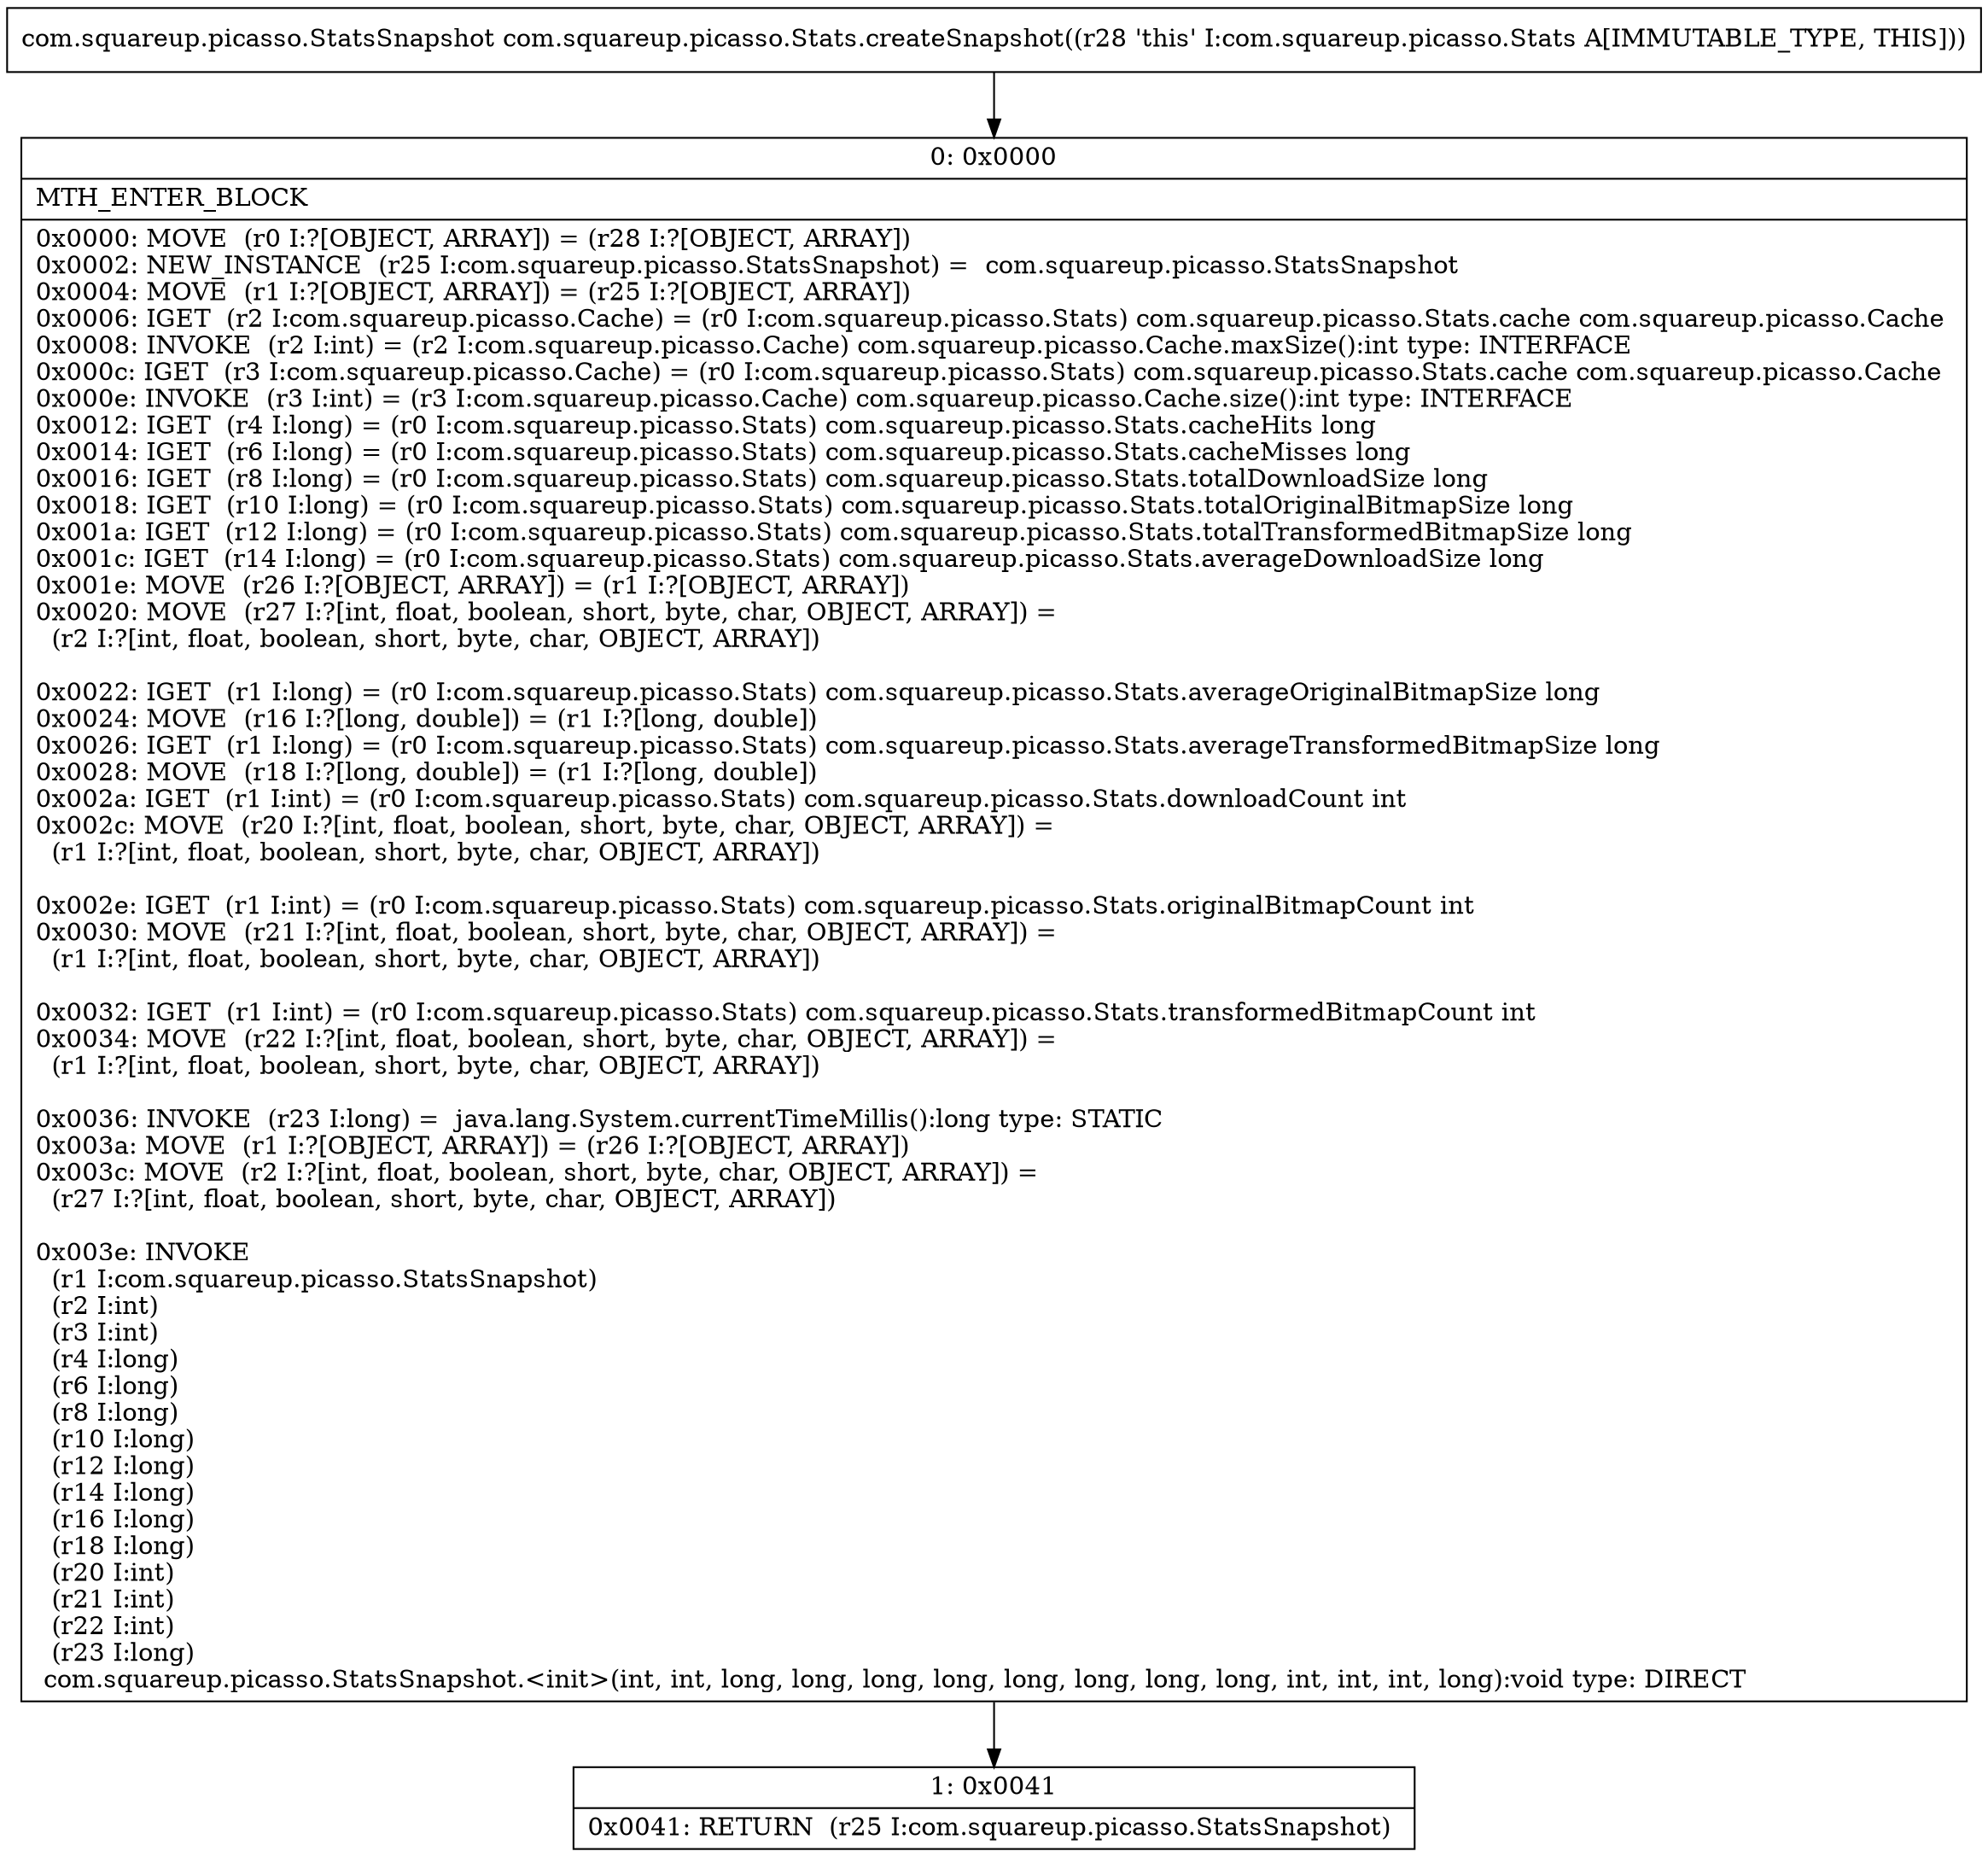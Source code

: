 digraph "CFG forcom.squareup.picasso.Stats.createSnapshot()Lcom\/squareup\/picasso\/StatsSnapshot;" {
Node_0 [shape=record,label="{0\:\ 0x0000|MTH_ENTER_BLOCK\l|0x0000: MOVE  (r0 I:?[OBJECT, ARRAY]) = (r28 I:?[OBJECT, ARRAY]) \l0x0002: NEW_INSTANCE  (r25 I:com.squareup.picasso.StatsSnapshot) =  com.squareup.picasso.StatsSnapshot \l0x0004: MOVE  (r1 I:?[OBJECT, ARRAY]) = (r25 I:?[OBJECT, ARRAY]) \l0x0006: IGET  (r2 I:com.squareup.picasso.Cache) = (r0 I:com.squareup.picasso.Stats) com.squareup.picasso.Stats.cache com.squareup.picasso.Cache \l0x0008: INVOKE  (r2 I:int) = (r2 I:com.squareup.picasso.Cache) com.squareup.picasso.Cache.maxSize():int type: INTERFACE \l0x000c: IGET  (r3 I:com.squareup.picasso.Cache) = (r0 I:com.squareup.picasso.Stats) com.squareup.picasso.Stats.cache com.squareup.picasso.Cache \l0x000e: INVOKE  (r3 I:int) = (r3 I:com.squareup.picasso.Cache) com.squareup.picasso.Cache.size():int type: INTERFACE \l0x0012: IGET  (r4 I:long) = (r0 I:com.squareup.picasso.Stats) com.squareup.picasso.Stats.cacheHits long \l0x0014: IGET  (r6 I:long) = (r0 I:com.squareup.picasso.Stats) com.squareup.picasso.Stats.cacheMisses long \l0x0016: IGET  (r8 I:long) = (r0 I:com.squareup.picasso.Stats) com.squareup.picasso.Stats.totalDownloadSize long \l0x0018: IGET  (r10 I:long) = (r0 I:com.squareup.picasso.Stats) com.squareup.picasso.Stats.totalOriginalBitmapSize long \l0x001a: IGET  (r12 I:long) = (r0 I:com.squareup.picasso.Stats) com.squareup.picasso.Stats.totalTransformedBitmapSize long \l0x001c: IGET  (r14 I:long) = (r0 I:com.squareup.picasso.Stats) com.squareup.picasso.Stats.averageDownloadSize long \l0x001e: MOVE  (r26 I:?[OBJECT, ARRAY]) = (r1 I:?[OBJECT, ARRAY]) \l0x0020: MOVE  (r27 I:?[int, float, boolean, short, byte, char, OBJECT, ARRAY]) = \l  (r2 I:?[int, float, boolean, short, byte, char, OBJECT, ARRAY])\l \l0x0022: IGET  (r1 I:long) = (r0 I:com.squareup.picasso.Stats) com.squareup.picasso.Stats.averageOriginalBitmapSize long \l0x0024: MOVE  (r16 I:?[long, double]) = (r1 I:?[long, double]) \l0x0026: IGET  (r1 I:long) = (r0 I:com.squareup.picasso.Stats) com.squareup.picasso.Stats.averageTransformedBitmapSize long \l0x0028: MOVE  (r18 I:?[long, double]) = (r1 I:?[long, double]) \l0x002a: IGET  (r1 I:int) = (r0 I:com.squareup.picasso.Stats) com.squareup.picasso.Stats.downloadCount int \l0x002c: MOVE  (r20 I:?[int, float, boolean, short, byte, char, OBJECT, ARRAY]) = \l  (r1 I:?[int, float, boolean, short, byte, char, OBJECT, ARRAY])\l \l0x002e: IGET  (r1 I:int) = (r0 I:com.squareup.picasso.Stats) com.squareup.picasso.Stats.originalBitmapCount int \l0x0030: MOVE  (r21 I:?[int, float, boolean, short, byte, char, OBJECT, ARRAY]) = \l  (r1 I:?[int, float, boolean, short, byte, char, OBJECT, ARRAY])\l \l0x0032: IGET  (r1 I:int) = (r0 I:com.squareup.picasso.Stats) com.squareup.picasso.Stats.transformedBitmapCount int \l0x0034: MOVE  (r22 I:?[int, float, boolean, short, byte, char, OBJECT, ARRAY]) = \l  (r1 I:?[int, float, boolean, short, byte, char, OBJECT, ARRAY])\l \l0x0036: INVOKE  (r23 I:long) =  java.lang.System.currentTimeMillis():long type: STATIC \l0x003a: MOVE  (r1 I:?[OBJECT, ARRAY]) = (r26 I:?[OBJECT, ARRAY]) \l0x003c: MOVE  (r2 I:?[int, float, boolean, short, byte, char, OBJECT, ARRAY]) = \l  (r27 I:?[int, float, boolean, short, byte, char, OBJECT, ARRAY])\l \l0x003e: INVOKE  \l  (r1 I:com.squareup.picasso.StatsSnapshot)\l  (r2 I:int)\l  (r3 I:int)\l  (r4 I:long)\l  (r6 I:long)\l  (r8 I:long)\l  (r10 I:long)\l  (r12 I:long)\l  (r14 I:long)\l  (r16 I:long)\l  (r18 I:long)\l  (r20 I:int)\l  (r21 I:int)\l  (r22 I:int)\l  (r23 I:long)\l com.squareup.picasso.StatsSnapshot.\<init\>(int, int, long, long, long, long, long, long, long, long, int, int, int, long):void type: DIRECT \l}"];
Node_1 [shape=record,label="{1\:\ 0x0041|0x0041: RETURN  (r25 I:com.squareup.picasso.StatsSnapshot) \l}"];
MethodNode[shape=record,label="{com.squareup.picasso.StatsSnapshot com.squareup.picasso.Stats.createSnapshot((r28 'this' I:com.squareup.picasso.Stats A[IMMUTABLE_TYPE, THIS])) }"];
MethodNode -> Node_0;
Node_0 -> Node_1;
}

